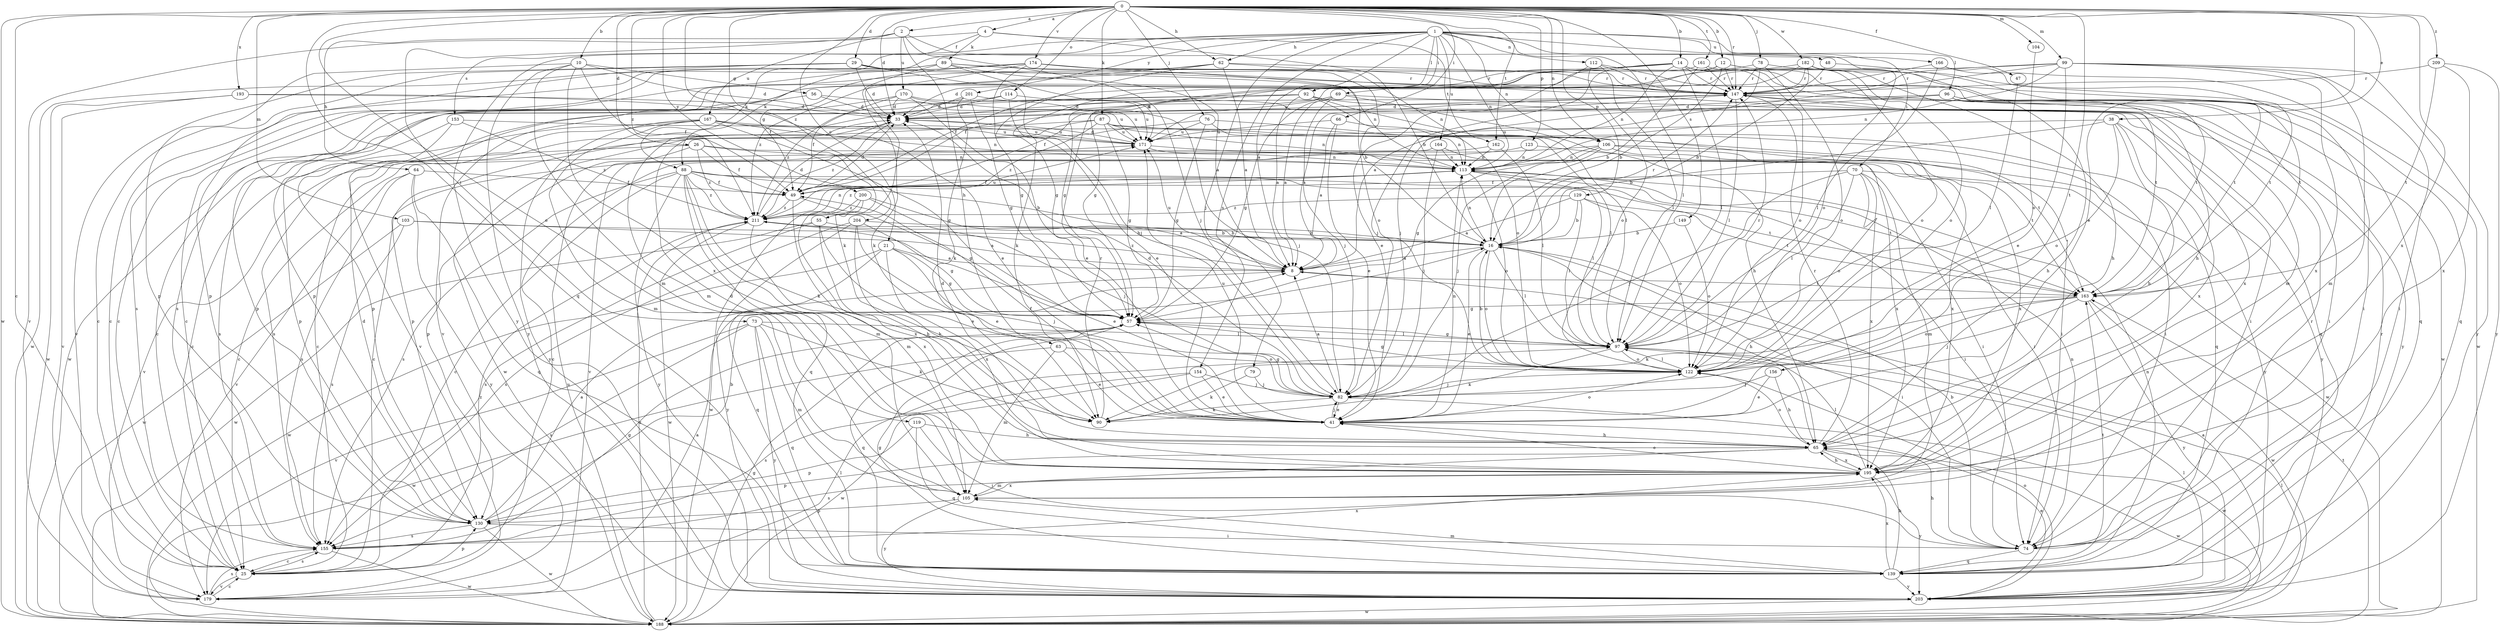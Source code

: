 strict digraph  {
0;
1;
2;
4;
8;
10;
12;
14;
16;
21;
25;
26;
29;
33;
38;
41;
47;
48;
49;
55;
56;
57;
62;
63;
64;
65;
66;
69;
70;
73;
74;
76;
78;
79;
82;
87;
88;
89;
90;
92;
96;
97;
99;
103;
104;
105;
106;
112;
113;
114;
119;
122;
123;
129;
130;
139;
147;
149;
153;
154;
155;
156;
161;
162;
163;
164;
166;
167;
170;
171;
174;
179;
182;
188;
193;
195;
200;
201;
203;
204;
209;
211;
0 -> 2  [label=a];
0 -> 4  [label=a];
0 -> 10  [label=b];
0 -> 12  [label=b];
0 -> 14  [label=b];
0 -> 21  [label=c];
0 -> 25  [label=c];
0 -> 26  [label=d];
0 -> 29  [label=d];
0 -> 33  [label=d];
0 -> 38  [label=e];
0 -> 41  [label=e];
0 -> 47  [label=f];
0 -> 55  [label=g];
0 -> 62  [label=h];
0 -> 66  [label=i];
0 -> 76  [label=j];
0 -> 78  [label=j];
0 -> 87  [label=k];
0 -> 99  [label=m];
0 -> 103  [label=m];
0 -> 104  [label=m];
0 -> 106  [label=n];
0 -> 114  [label=o];
0 -> 119  [label=o];
0 -> 123  [label=p];
0 -> 129  [label=p];
0 -> 139  [label=q];
0 -> 147  [label=r];
0 -> 149  [label=s];
0 -> 156  [label=t];
0 -> 161  [label=t];
0 -> 162  [label=t];
0 -> 174  [label=v];
0 -> 182  [label=w];
0 -> 188  [label=w];
0 -> 193  [label=x];
0 -> 195  [label=x];
0 -> 200  [label=y];
0 -> 204  [label=z];
0 -> 209  [label=z];
0 -> 211  [label=z];
1 -> 8  [label=a];
1 -> 62  [label=h];
1 -> 69  [label=i];
1 -> 70  [label=i];
1 -> 79  [label=j];
1 -> 88  [label=k];
1 -> 92  [label=l];
1 -> 96  [label=l];
1 -> 97  [label=l];
1 -> 106  [label=n];
1 -> 112  [label=n];
1 -> 113  [label=n];
1 -> 122  [label=o];
1 -> 153  [label=s];
1 -> 154  [label=s];
1 -> 164  [label=u];
1 -> 166  [label=u];
1 -> 201  [label=y];
1 -> 203  [label=y];
2 -> 48  [label=f];
2 -> 63  [label=h];
2 -> 64  [label=h];
2 -> 73  [label=i];
2 -> 82  [label=j];
2 -> 167  [label=u];
2 -> 170  [label=u];
4 -> 16  [label=b];
4 -> 88  [label=k];
4 -> 89  [label=k];
4 -> 162  [label=t];
4 -> 179  [label=v];
8 -> 163  [label=t];
8 -> 171  [label=u];
8 -> 211  [label=z];
10 -> 33  [label=d];
10 -> 49  [label=f];
10 -> 56  [label=g];
10 -> 105  [label=m];
10 -> 130  [label=p];
10 -> 195  [label=x];
10 -> 203  [label=y];
12 -> 16  [label=b];
12 -> 33  [label=d];
12 -> 57  [label=g];
12 -> 122  [label=o];
12 -> 139  [label=q];
12 -> 147  [label=r];
14 -> 49  [label=f];
14 -> 57  [label=g];
14 -> 82  [label=j];
14 -> 97  [label=l];
14 -> 105  [label=m];
14 -> 113  [label=n];
14 -> 122  [label=o];
14 -> 130  [label=p];
14 -> 147  [label=r];
14 -> 163  [label=t];
16 -> 8  [label=a];
16 -> 41  [label=e];
16 -> 65  [label=h];
16 -> 74  [label=i];
16 -> 97  [label=l];
16 -> 113  [label=n];
16 -> 122  [label=o];
16 -> 147  [label=r];
21 -> 8  [label=a];
21 -> 57  [label=g];
21 -> 82  [label=j];
21 -> 139  [label=q];
21 -> 188  [label=w];
21 -> 195  [label=x];
25 -> 130  [label=p];
25 -> 155  [label=s];
25 -> 179  [label=v];
25 -> 211  [label=z];
26 -> 49  [label=f];
26 -> 74  [label=i];
26 -> 113  [label=n];
26 -> 130  [label=p];
26 -> 179  [label=v];
26 -> 211  [label=z];
29 -> 25  [label=c];
29 -> 33  [label=d];
29 -> 82  [label=j];
29 -> 113  [label=n];
29 -> 130  [label=p];
29 -> 147  [label=r];
29 -> 179  [label=v];
33 -> 171  [label=u];
33 -> 211  [label=z];
38 -> 16  [label=b];
38 -> 65  [label=h];
38 -> 122  [label=o];
38 -> 171  [label=u];
38 -> 195  [label=x];
38 -> 203  [label=y];
41 -> 49  [label=f];
41 -> 65  [label=h];
41 -> 82  [label=j];
41 -> 113  [label=n];
41 -> 122  [label=o];
41 -> 171  [label=u];
47 -> 97  [label=l];
48 -> 147  [label=r];
48 -> 163  [label=t];
49 -> 33  [label=d];
49 -> 57  [label=g];
49 -> 105  [label=m];
49 -> 211  [label=z];
55 -> 16  [label=b];
55 -> 41  [label=e];
55 -> 65  [label=h];
55 -> 155  [label=s];
55 -> 188  [label=w];
56 -> 33  [label=d];
56 -> 130  [label=p];
56 -> 171  [label=u];
57 -> 97  [label=l];
57 -> 139  [label=q];
62 -> 8  [label=a];
62 -> 25  [label=c];
62 -> 57  [label=g];
62 -> 113  [label=n];
62 -> 147  [label=r];
62 -> 211  [label=z];
63 -> 41  [label=e];
63 -> 105  [label=m];
63 -> 122  [label=o];
63 -> 188  [label=w];
64 -> 49  [label=f];
64 -> 139  [label=q];
64 -> 155  [label=s];
64 -> 179  [label=v];
64 -> 203  [label=y];
65 -> 33  [label=d];
65 -> 122  [label=o];
65 -> 130  [label=p];
65 -> 147  [label=r];
65 -> 155  [label=s];
65 -> 188  [label=w];
65 -> 195  [label=x];
66 -> 8  [label=a];
66 -> 41  [label=e];
66 -> 97  [label=l];
66 -> 171  [label=u];
69 -> 8  [label=a];
69 -> 33  [label=d];
69 -> 57  [label=g];
69 -> 65  [label=h];
69 -> 82  [label=j];
69 -> 139  [label=q];
70 -> 49  [label=f];
70 -> 82  [label=j];
70 -> 97  [label=l];
70 -> 105  [label=m];
70 -> 122  [label=o];
70 -> 188  [label=w];
70 -> 195  [label=x];
73 -> 90  [label=k];
73 -> 97  [label=l];
73 -> 105  [label=m];
73 -> 139  [label=q];
73 -> 155  [label=s];
73 -> 179  [label=v];
73 -> 203  [label=y];
74 -> 16  [label=b];
74 -> 65  [label=h];
74 -> 113  [label=n];
74 -> 139  [label=q];
74 -> 147  [label=r];
76 -> 25  [label=c];
76 -> 57  [label=g];
76 -> 113  [label=n];
76 -> 139  [label=q];
76 -> 171  [label=u];
78 -> 82  [label=j];
78 -> 122  [label=o];
78 -> 147  [label=r];
78 -> 163  [label=t];
78 -> 179  [label=v];
79 -> 82  [label=j];
79 -> 90  [label=k];
82 -> 8  [label=a];
82 -> 33  [label=d];
82 -> 41  [label=e];
82 -> 57  [label=g];
82 -> 90  [label=k];
82 -> 188  [label=w];
87 -> 57  [label=g];
87 -> 74  [label=i];
87 -> 113  [label=n];
87 -> 130  [label=p];
87 -> 163  [label=t];
87 -> 171  [label=u];
87 -> 188  [label=w];
87 -> 211  [label=z];
88 -> 16  [label=b];
88 -> 25  [label=c];
88 -> 49  [label=f];
88 -> 74  [label=i];
88 -> 90  [label=k];
88 -> 105  [label=m];
88 -> 139  [label=q];
88 -> 155  [label=s];
88 -> 163  [label=t];
88 -> 203  [label=y];
88 -> 211  [label=z];
89 -> 8  [label=a];
89 -> 25  [label=c];
89 -> 90  [label=k];
89 -> 147  [label=r];
89 -> 155  [label=s];
89 -> 163  [label=t];
89 -> 171  [label=u];
89 -> 188  [label=w];
90 -> 147  [label=r];
92 -> 8  [label=a];
92 -> 33  [label=d];
92 -> 97  [label=l];
92 -> 105  [label=m];
92 -> 122  [label=o];
92 -> 179  [label=v];
92 -> 195  [label=x];
96 -> 8  [label=a];
96 -> 33  [label=d];
96 -> 65  [label=h];
96 -> 74  [label=i];
96 -> 188  [label=w];
97 -> 57  [label=g];
97 -> 90  [label=k];
97 -> 122  [label=o];
97 -> 147  [label=r];
99 -> 8  [label=a];
99 -> 41  [label=e];
99 -> 49  [label=f];
99 -> 74  [label=i];
99 -> 105  [label=m];
99 -> 113  [label=n];
99 -> 147  [label=r];
99 -> 195  [label=x];
99 -> 203  [label=y];
103 -> 8  [label=a];
103 -> 16  [label=b];
103 -> 155  [label=s];
103 -> 188  [label=w];
104 -> 122  [label=o];
105 -> 130  [label=p];
105 -> 195  [label=x];
105 -> 203  [label=y];
106 -> 25  [label=c];
106 -> 57  [label=g];
106 -> 82  [label=j];
106 -> 113  [label=n];
106 -> 163  [label=t];
106 -> 195  [label=x];
106 -> 203  [label=y];
112 -> 41  [label=e];
112 -> 97  [label=l];
112 -> 122  [label=o];
112 -> 139  [label=q];
112 -> 147  [label=r];
113 -> 49  [label=f];
113 -> 97  [label=l];
113 -> 122  [label=o];
113 -> 163  [label=t];
113 -> 211  [label=z];
114 -> 25  [label=c];
114 -> 33  [label=d];
114 -> 41  [label=e];
114 -> 171  [label=u];
119 -> 65  [label=h];
119 -> 74  [label=i];
119 -> 130  [label=p];
119 -> 139  [label=q];
122 -> 16  [label=b];
122 -> 57  [label=g];
122 -> 82  [label=j];
122 -> 97  [label=l];
123 -> 25  [label=c];
123 -> 113  [label=n];
123 -> 195  [label=x];
129 -> 8  [label=a];
129 -> 16  [label=b];
129 -> 97  [label=l];
129 -> 122  [label=o];
129 -> 163  [label=t];
129 -> 211  [label=z];
130 -> 8  [label=a];
130 -> 16  [label=b];
130 -> 33  [label=d];
130 -> 74  [label=i];
130 -> 155  [label=s];
130 -> 188  [label=w];
139 -> 57  [label=g];
139 -> 65  [label=h];
139 -> 105  [label=m];
139 -> 113  [label=n];
139 -> 147  [label=r];
139 -> 163  [label=t];
139 -> 195  [label=x];
139 -> 203  [label=y];
147 -> 33  [label=d];
147 -> 49  [label=f];
147 -> 97  [label=l];
147 -> 130  [label=p];
147 -> 203  [label=y];
149 -> 16  [label=b];
149 -> 122  [label=o];
153 -> 130  [label=p];
153 -> 155  [label=s];
153 -> 171  [label=u];
153 -> 211  [label=z];
154 -> 41  [label=e];
154 -> 82  [label=j];
154 -> 155  [label=s];
154 -> 188  [label=w];
155 -> 25  [label=c];
155 -> 57  [label=g];
155 -> 188  [label=w];
155 -> 195  [label=x];
156 -> 41  [label=e];
156 -> 65  [label=h];
156 -> 82  [label=j];
161 -> 16  [label=b];
161 -> 65  [label=h];
161 -> 90  [label=k];
161 -> 147  [label=r];
162 -> 97  [label=l];
162 -> 113  [label=n];
162 -> 179  [label=v];
163 -> 57  [label=g];
163 -> 82  [label=j];
163 -> 90  [label=k];
163 -> 122  [label=o];
163 -> 188  [label=w];
163 -> 203  [label=y];
164 -> 25  [label=c];
164 -> 82  [label=j];
164 -> 113  [label=n];
164 -> 195  [label=x];
166 -> 97  [label=l];
166 -> 147  [label=r];
166 -> 163  [label=t];
166 -> 188  [label=w];
167 -> 25  [label=c];
167 -> 57  [label=g];
167 -> 74  [label=i];
167 -> 105  [label=m];
167 -> 113  [label=n];
167 -> 155  [label=s];
167 -> 171  [label=u];
167 -> 203  [label=y];
170 -> 33  [label=d];
170 -> 41  [label=e];
170 -> 49  [label=f];
170 -> 74  [label=i];
170 -> 171  [label=u];
170 -> 188  [label=w];
171 -> 33  [label=d];
171 -> 74  [label=i];
171 -> 113  [label=n];
174 -> 16  [label=b];
174 -> 25  [label=c];
174 -> 49  [label=f];
174 -> 57  [label=g];
174 -> 90  [label=k];
174 -> 122  [label=o];
174 -> 147  [label=r];
179 -> 8  [label=a];
179 -> 25  [label=c];
179 -> 97  [label=l];
179 -> 155  [label=s];
182 -> 16  [label=b];
182 -> 65  [label=h];
182 -> 74  [label=i];
182 -> 122  [label=o];
182 -> 147  [label=r];
182 -> 155  [label=s];
182 -> 171  [label=u];
188 -> 57  [label=g];
188 -> 97  [label=l];
188 -> 163  [label=t];
188 -> 171  [label=u];
188 -> 211  [label=z];
193 -> 33  [label=d];
193 -> 41  [label=e];
193 -> 179  [label=v];
193 -> 188  [label=w];
195 -> 33  [label=d];
195 -> 41  [label=e];
195 -> 65  [label=h];
195 -> 97  [label=l];
195 -> 105  [label=m];
195 -> 203  [label=y];
200 -> 8  [label=a];
200 -> 82  [label=j];
200 -> 188  [label=w];
200 -> 195  [label=x];
200 -> 211  [label=z];
201 -> 33  [label=d];
201 -> 57  [label=g];
201 -> 82  [label=j];
201 -> 90  [label=k];
201 -> 211  [label=z];
203 -> 8  [label=a];
203 -> 41  [label=e];
203 -> 97  [label=l];
203 -> 122  [label=o];
203 -> 188  [label=w];
204 -> 16  [label=b];
204 -> 41  [label=e];
204 -> 57  [label=g];
204 -> 65  [label=h];
204 -> 155  [label=s];
204 -> 203  [label=y];
209 -> 147  [label=r];
209 -> 163  [label=t];
209 -> 195  [label=x];
209 -> 203  [label=y];
211 -> 16  [label=b];
211 -> 33  [label=d];
211 -> 41  [label=e];
211 -> 113  [label=n];
211 -> 171  [label=u];
211 -> 188  [label=w];
211 -> 195  [label=x];
}
